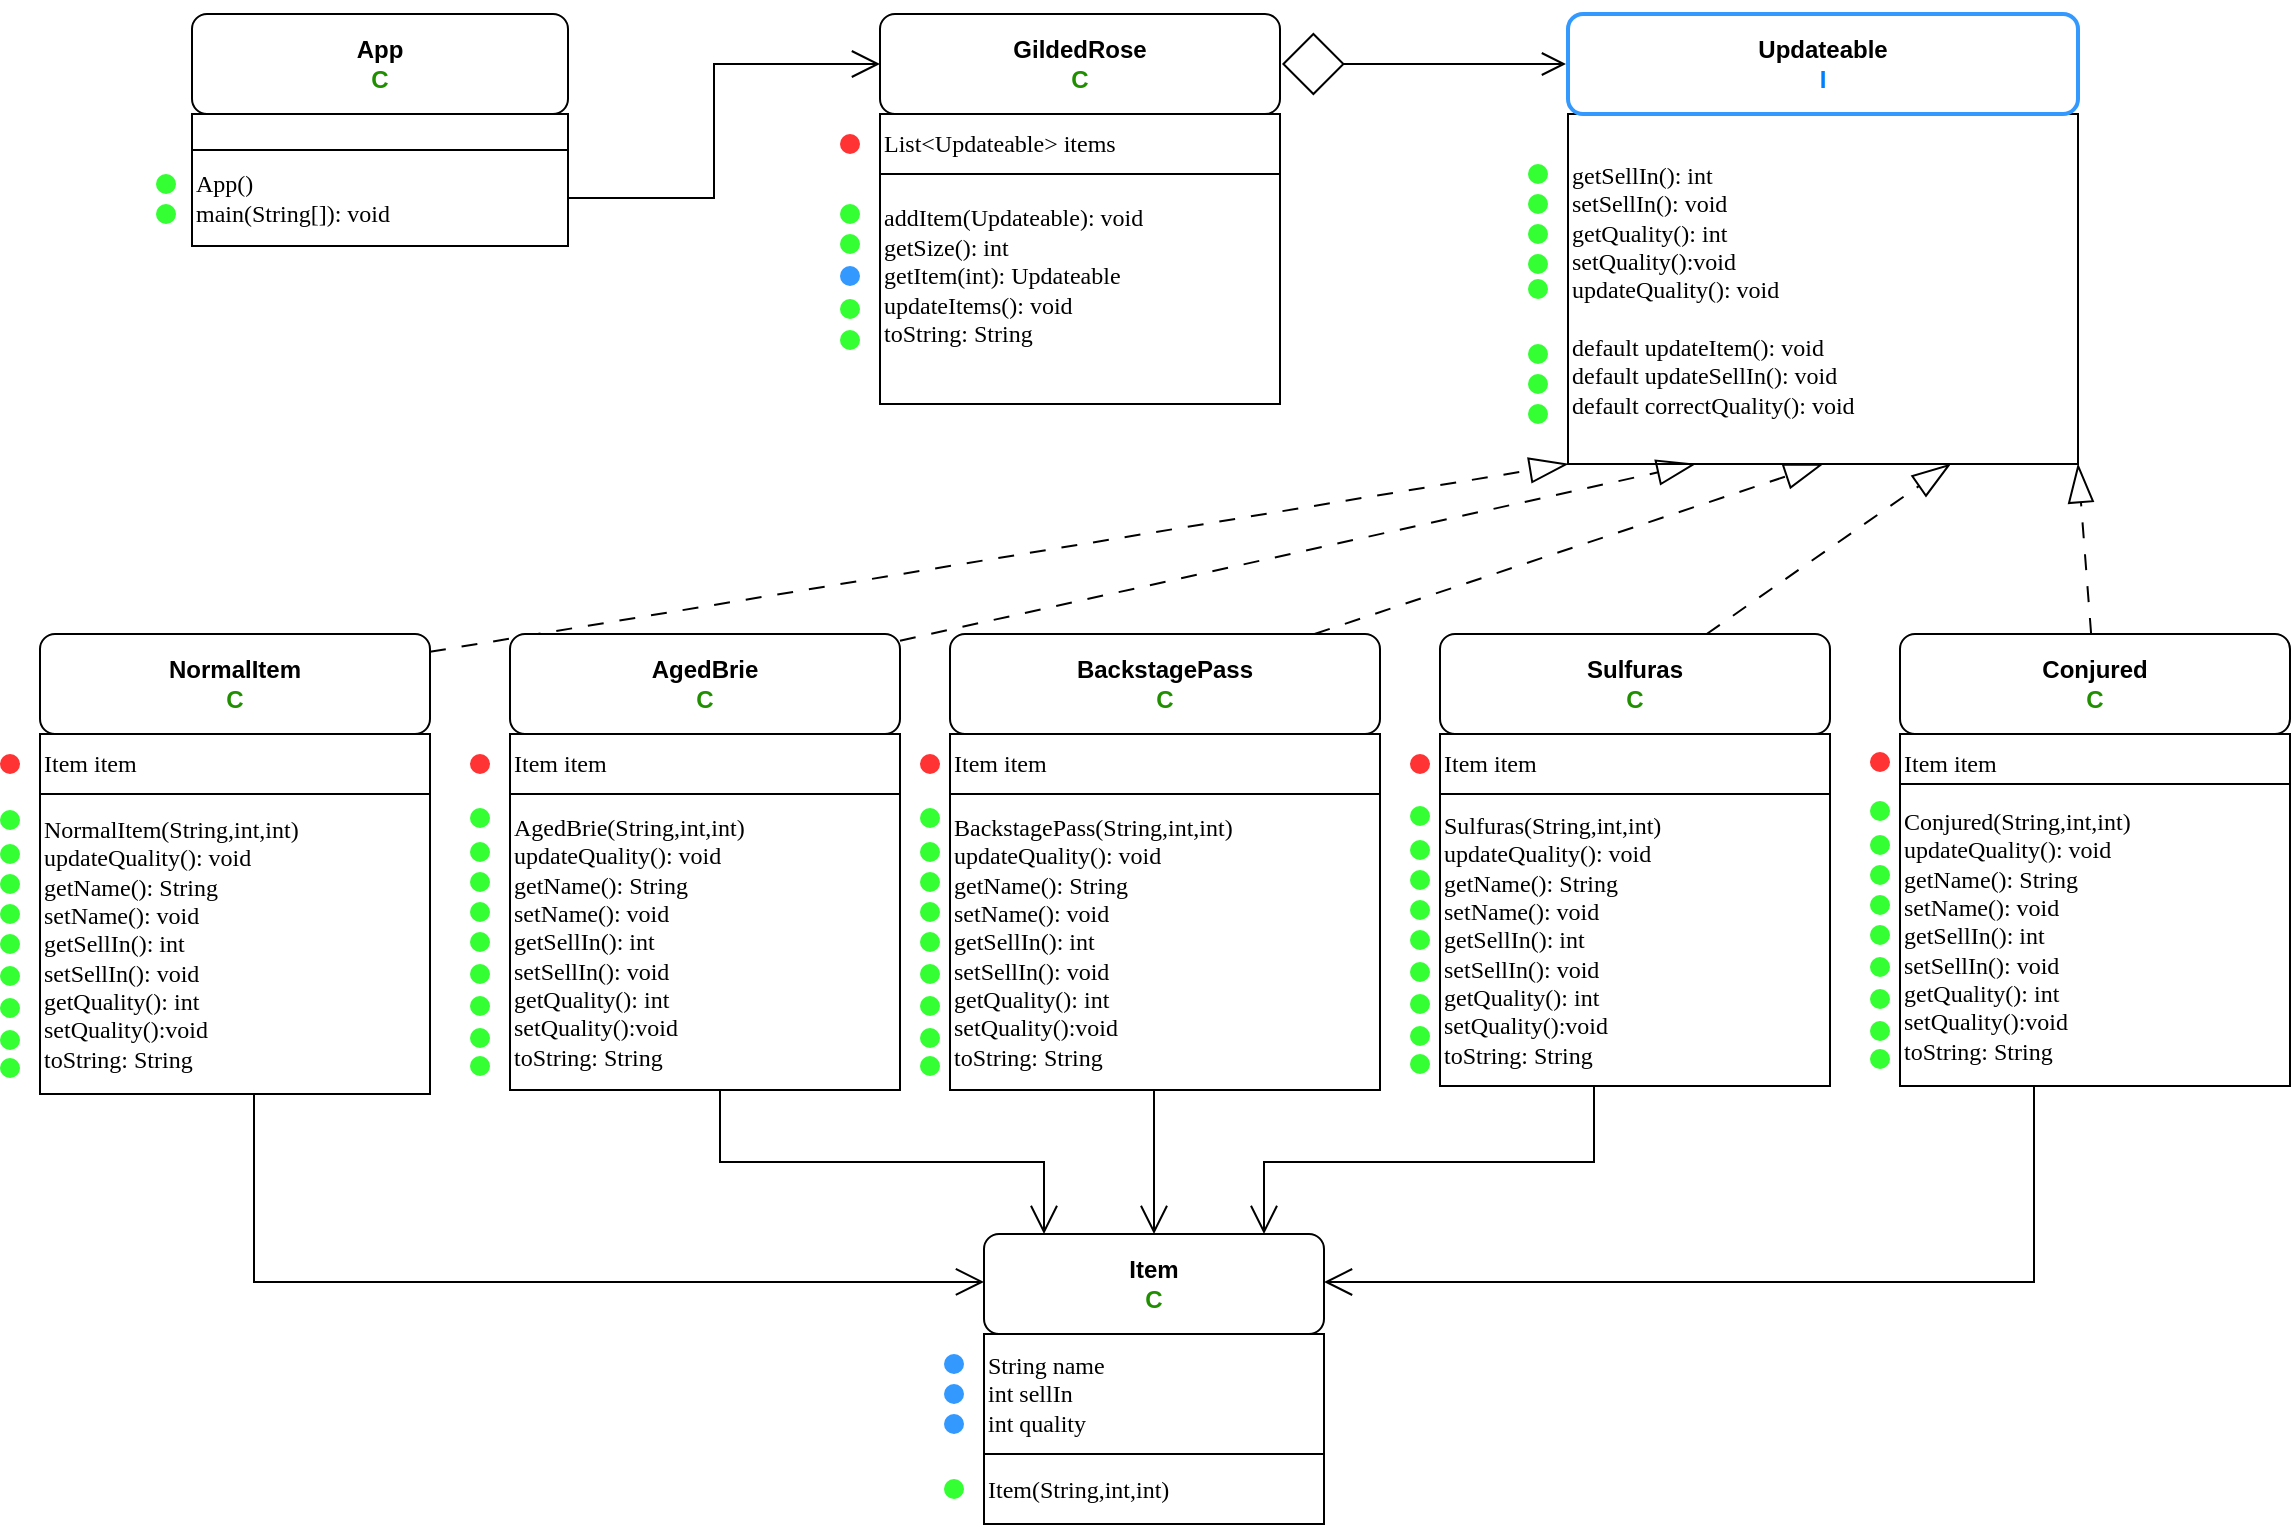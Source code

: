 <mxfile version="24.2.5" type="device">
  <diagram name="Página-1" id="4K2-rd4k7Rr1VKm1dHbr">
    <mxGraphModel dx="1591" dy="949" grid="1" gridSize="2" guides="1" tooltips="1" connect="1" arrows="1" fold="1" page="1" pageScale="1" pageWidth="1169" pageHeight="827" math="0" shadow="0">
      <root>
        <mxCell id="0" />
        <mxCell id="1" parent="0" />
        <mxCell id="3ZfSeAlEe4BIZ90gKN0m-14" style="edgeStyle=orthogonalEdgeStyle;rounded=0;orthogonalLoop=1;jettySize=auto;html=1;endArrow=open;endFill=0;startArrow=diamond;startFill=0;targetPerimeterSpacing=1;sourcePerimeterSpacing=1;startSize=29;endSize=10;strokeColor=#000000;strokeWidth=1;" parent="1" source="3ZfSeAlEe4BIZ90gKN0m-1" target="3ZfSeAlEe4BIZ90gKN0m-5" edge="1">
          <mxGeometry relative="1" as="geometry" />
        </mxCell>
        <mxCell id="3ZfSeAlEe4BIZ90gKN0m-1" value="&lt;b&gt;GildedRose&lt;br&gt;&lt;font color=&quot;#1f8f00&quot;&gt;C&lt;/font&gt;&lt;br&gt;&lt;/b&gt;" style="rounded=1;whiteSpace=wrap;html=1;" parent="1" vertex="1">
          <mxGeometry x="448" y="40" width="200" height="50" as="geometry" />
        </mxCell>
        <mxCell id="3ZfSeAlEe4BIZ90gKN0m-57" style="rounded=0;orthogonalLoop=1;jettySize=auto;html=1;dashed=1;endArrow=blockThin;endFill=0;strokeWidth=1;dashPattern=8 8;endSize=17;entryX=0;entryY=1;entryDx=0;entryDy=0;" parent="1" source="3ZfSeAlEe4BIZ90gKN0m-6" target="3ZfSeAlEe4BIZ90gKN0m-13" edge="1">
          <mxGeometry relative="1" as="geometry" />
        </mxCell>
        <mxCell id="3ZfSeAlEe4BIZ90gKN0m-6" value="&lt;b&gt;NormalItem&lt;br&gt;&lt;font color=&quot;#1f8f00&quot;&gt;C&lt;/font&gt;&lt;br&gt;&lt;/b&gt;" style="rounded=1;whiteSpace=wrap;html=1;" parent="1" vertex="1">
          <mxGeometry x="28" y="350" width="195" height="50" as="geometry" />
        </mxCell>
        <mxCell id="3ZfSeAlEe4BIZ90gKN0m-7" value="&lt;b&gt;AgedBrie&lt;br&gt;&lt;font color=&quot;#1f8f00&quot;&gt;C&lt;/font&gt;&lt;br&gt;&lt;/b&gt;" style="rounded=1;whiteSpace=wrap;html=1;" parent="1" vertex="1">
          <mxGeometry x="263" y="350" width="195" height="50" as="geometry" />
        </mxCell>
        <mxCell id="3ZfSeAlEe4BIZ90gKN0m-8" value="&lt;b&gt;BackstagePass&lt;br&gt;&lt;font color=&quot;#1f8f00&quot;&gt;C&lt;/font&gt;&lt;br&gt;&lt;/b&gt;" style="rounded=1;whiteSpace=wrap;html=1;" parent="1" vertex="1">
          <mxGeometry x="483" y="350" width="215" height="50" as="geometry" />
        </mxCell>
        <mxCell id="3ZfSeAlEe4BIZ90gKN0m-9" value="&lt;b&gt;Sulfuras&lt;br&gt;&lt;font color=&quot;#1f8f00&quot;&gt;C&lt;/font&gt;&lt;br&gt;&lt;/b&gt;" style="rounded=1;whiteSpace=wrap;html=1;" parent="1" vertex="1">
          <mxGeometry x="728" y="350" width="195" height="50" as="geometry" />
        </mxCell>
        <mxCell id="3ZfSeAlEe4BIZ90gKN0m-10" value="&lt;b&gt;Conjured&lt;br&gt;&lt;font color=&quot;#1f8f00&quot;&gt;C&lt;/font&gt;&lt;br&gt;&lt;/b&gt;" style="rounded=1;whiteSpace=wrap;html=1;" parent="1" vertex="1">
          <mxGeometry x="958" y="350" width="195" height="50" as="geometry" />
        </mxCell>
        <mxCell id="3ZfSeAlEe4BIZ90gKN0m-13" value="&lt;div&gt;&lt;font face=&quot;Lucida Console&quot;&gt;getSellIn(): int&lt;/font&gt;&lt;/div&gt;&lt;div&gt;&lt;font face=&quot;Lucida Console&quot;&gt;setSellIn(): void&lt;/font&gt;&lt;/div&gt;&lt;div&gt;&lt;font face=&quot;Lucida Console&quot;&gt;getQuality(): int&lt;/font&gt;&lt;/div&gt;&lt;div&gt;&lt;font face=&quot;Lucida Console&quot;&gt;setQuality():void&lt;/font&gt;&lt;/div&gt;&lt;div&gt;&lt;span style=&quot;font-family: &amp;quot;Lucida Console&amp;quot;;&quot;&gt;updateQuality(): void&lt;/span&gt;&lt;font face=&quot;Lucida Console&quot;&gt;&lt;br&gt;&lt;/font&gt;&lt;/div&gt;&lt;font face=&quot;Lucida Console&quot;&gt;&lt;div&gt;&lt;font face=&quot;Lucida Console&quot;&gt;&lt;br&gt;&lt;/font&gt;&lt;/div&gt;default updateItem(): void&lt;br&gt;default updateSellIn(): void&lt;br&gt;default correctQuality(): void&lt;/font&gt;" style="rounded=0;whiteSpace=wrap;html=1;align=left;" parent="1" vertex="1">
          <mxGeometry x="792" y="90" width="255" height="175" as="geometry" />
        </mxCell>
        <mxCell id="3ZfSeAlEe4BIZ90gKN0m-16" value="" style="ellipse;whiteSpace=wrap;html=1;strokeColor=none;fillColor=#33FF33;" parent="1" vertex="1">
          <mxGeometry x="772" y="115" width="10" height="10" as="geometry" />
        </mxCell>
        <mxCell id="3ZfSeAlEe4BIZ90gKN0m-17" value="" style="ellipse;whiteSpace=wrap;html=1;strokeColor=none;fillColor=#33FF33;" parent="1" vertex="1">
          <mxGeometry x="772" y="130" width="10" height="10" as="geometry" />
        </mxCell>
        <mxCell id="3ZfSeAlEe4BIZ90gKN0m-18" value="" style="ellipse;whiteSpace=wrap;html=1;strokeColor=none;fillColor=#33FF33;" parent="1" vertex="1">
          <mxGeometry x="772" y="145" width="10" height="10" as="geometry" />
        </mxCell>
        <mxCell id="3ZfSeAlEe4BIZ90gKN0m-22" value="" style="ellipse;whiteSpace=wrap;html=1;strokeColor=none;fillColor=#33FF33;" parent="1" vertex="1">
          <mxGeometry x="8" y="438" width="10" height="10" as="geometry" />
        </mxCell>
        <mxCell id="3ZfSeAlEe4BIZ90gKN0m-68" style="edgeStyle=orthogonalEdgeStyle;rounded=0;orthogonalLoop=1;jettySize=auto;html=1;entryX=0;entryY=0.479;entryDx=0;entryDy=0;endArrow=open;endFill=0;strokeWidth=1;endSize=12;entryPerimeter=0;" parent="1" source="3ZfSeAlEe4BIZ90gKN0m-25" target="3ZfSeAlEe4BIZ90gKN0m-62" edge="1">
          <mxGeometry relative="1" as="geometry">
            <Array as="points">
              <mxPoint x="135" y="674" />
            </Array>
          </mxGeometry>
        </mxCell>
        <mxCell id="3ZfSeAlEe4BIZ90gKN0m-25" value="&lt;font face=&quot;Lucida Console&quot;&gt;NormalItem(String,int,int)&lt;br&gt;updateQuality(): void&lt;br&gt;&lt;/font&gt;&lt;div&gt;&lt;font face=&quot;Lucida Console&quot;&gt;getName(): String&lt;/font&gt;&lt;/div&gt;&lt;div&gt;&lt;font face=&quot;Lucida Console&quot;&gt;setName(): void&lt;/font&gt;&lt;/div&gt;&lt;div&gt;&lt;div&gt;&lt;font face=&quot;Lucida Console&quot;&gt;getSellIn(): int&lt;/font&gt;&lt;/div&gt;&lt;div&gt;&lt;font face=&quot;Lucida Console&quot;&gt;setSellIn(): void&lt;/font&gt;&lt;/div&gt;&lt;div&gt;&lt;font face=&quot;Lucida Console&quot;&gt;getQuality(): int&lt;/font&gt;&lt;/div&gt;&lt;div&gt;&lt;font face=&quot;Lucida Console&quot;&gt;setQuality():void&lt;/font&gt;&lt;/div&gt;&lt;/div&gt;&lt;div&gt;&lt;font face=&quot;Lucida Console&quot;&gt;toString: String&lt;/font&gt;&lt;/div&gt;" style="rounded=0;whiteSpace=wrap;html=1;align=left;" parent="1" vertex="1">
          <mxGeometry x="28" y="430" width="195" height="150" as="geometry" />
        </mxCell>
        <mxCell id="3ZfSeAlEe4BIZ90gKN0m-28" value="" style="ellipse;whiteSpace=wrap;html=1;strokeColor=none;fillColor=#FF3333;" parent="1" vertex="1">
          <mxGeometry x="8" y="410" width="10" height="10" as="geometry" />
        </mxCell>
        <mxCell id="3ZfSeAlEe4BIZ90gKN0m-31" value="&lt;font face=&quot;Lucida Console&quot;&gt;Item item&lt;br&gt;&lt;/font&gt;" style="rounded=0;whiteSpace=wrap;html=1;align=left;" parent="1" vertex="1">
          <mxGeometry x="28" y="400" width="195" height="30" as="geometry" />
        </mxCell>
        <mxCell id="3ZfSeAlEe4BIZ90gKN0m-69" style="edgeStyle=orthogonalEdgeStyle;rounded=0;orthogonalLoop=1;jettySize=auto;html=1;strokeColor=default;strokeWidth=1;align=center;verticalAlign=middle;fontFamily=Helvetica;fontSize=11;fontColor=default;labelBackgroundColor=default;endArrow=open;endFill=0;endSize=12;" parent="1" target="3ZfSeAlEe4BIZ90gKN0m-62" edge="1" source="pLIlAjg6kyFc6lK5xPrL-22">
          <mxGeometry relative="1" as="geometry">
            <Array as="points">
              <mxPoint x="368" y="614" />
              <mxPoint x="530" y="614" />
            </Array>
            <mxPoint x="365" y="470" as="sourcePoint" />
          </mxGeometry>
        </mxCell>
        <mxCell id="3ZfSeAlEe4BIZ90gKN0m-37" value="" style="ellipse;whiteSpace=wrap;html=1;strokeColor=none;fillColor=#FF3333;" parent="1" vertex="1">
          <mxGeometry x="243" y="410" width="10" height="10" as="geometry" />
        </mxCell>
        <mxCell id="3ZfSeAlEe4BIZ90gKN0m-38" value="&lt;font face=&quot;Lucida Console&quot;&gt;Item item&lt;br&gt;&lt;/font&gt;" style="rounded=0;whiteSpace=wrap;html=1;align=left;" parent="1" vertex="1">
          <mxGeometry x="263" y="400" width="195" height="30" as="geometry" />
        </mxCell>
        <mxCell id="3ZfSeAlEe4BIZ90gKN0m-70" style="edgeStyle=orthogonalEdgeStyle;rounded=0;orthogonalLoop=1;jettySize=auto;html=1;strokeColor=default;strokeWidth=1;align=center;verticalAlign=middle;fontFamily=Helvetica;fontSize=11;fontColor=default;labelBackgroundColor=default;endArrow=open;endFill=0;endSize=12;" parent="1" target="3ZfSeAlEe4BIZ90gKN0m-62" edge="1" source="pLIlAjg6kyFc6lK5xPrL-23">
          <mxGeometry relative="1" as="geometry">
            <mxPoint x="585" y="470" as="sourcePoint" />
            <Array as="points">
              <mxPoint x="585" y="594" />
              <mxPoint x="585" y="594" />
            </Array>
          </mxGeometry>
        </mxCell>
        <mxCell id="3ZfSeAlEe4BIZ90gKN0m-43" value="" style="ellipse;whiteSpace=wrap;html=1;strokeColor=none;fillColor=#FF3333;" parent="1" vertex="1">
          <mxGeometry x="468" y="410" width="10" height="10" as="geometry" />
        </mxCell>
        <mxCell id="3ZfSeAlEe4BIZ90gKN0m-44" value="&lt;font face=&quot;Lucida Console&quot;&gt;Item item&lt;br&gt;&lt;/font&gt;" style="rounded=0;whiteSpace=wrap;html=1;align=left;" parent="1" vertex="1">
          <mxGeometry x="483" y="400" width="215" height="30" as="geometry" />
        </mxCell>
        <mxCell id="3ZfSeAlEe4BIZ90gKN0m-71" style="edgeStyle=orthogonalEdgeStyle;rounded=0;orthogonalLoop=1;jettySize=auto;html=1;strokeColor=default;strokeWidth=1;align=center;verticalAlign=middle;fontFamily=Helvetica;fontSize=11;fontColor=default;labelBackgroundColor=default;endArrow=open;endFill=0;endSize=12;" parent="1" target="3ZfSeAlEe4BIZ90gKN0m-62" edge="1" source="pLIlAjg6kyFc6lK5xPrL-25">
          <mxGeometry relative="1" as="geometry">
            <Array as="points">
              <mxPoint x="805" y="614" />
              <mxPoint x="640" y="614" />
            </Array>
            <mxPoint x="805" y="470" as="sourcePoint" />
          </mxGeometry>
        </mxCell>
        <mxCell id="3ZfSeAlEe4BIZ90gKN0m-49" value="" style="ellipse;whiteSpace=wrap;html=1;strokeColor=none;fillColor=#FF3333;" parent="1" vertex="1">
          <mxGeometry x="713" y="410" width="10" height="10" as="geometry" />
        </mxCell>
        <mxCell id="3ZfSeAlEe4BIZ90gKN0m-50" value="&lt;font face=&quot;Lucida Console&quot;&gt;Item item&lt;br&gt;&lt;/font&gt;" style="rounded=0;whiteSpace=wrap;html=1;align=left;" parent="1" vertex="1">
          <mxGeometry x="728" y="400" width="195" height="30" as="geometry" />
        </mxCell>
        <mxCell id="3ZfSeAlEe4BIZ90gKN0m-72" style="edgeStyle=orthogonalEdgeStyle;rounded=0;orthogonalLoop=1;jettySize=auto;html=1;strokeColor=default;strokeWidth=1;align=center;verticalAlign=middle;fontFamily=Helvetica;fontSize=11;fontColor=default;labelBackgroundColor=default;endArrow=open;endFill=0;endSize=12;" parent="1" target="3ZfSeAlEe4BIZ90gKN0m-62" edge="1" source="pLIlAjg6kyFc6lK5xPrL-26">
          <mxGeometry relative="1" as="geometry">
            <Array as="points">
              <mxPoint x="1025" y="674" />
            </Array>
            <mxPoint x="1025" y="470" as="sourcePoint" />
          </mxGeometry>
        </mxCell>
        <mxCell id="3ZfSeAlEe4BIZ90gKN0m-55" value="" style="ellipse;whiteSpace=wrap;html=1;strokeColor=none;fillColor=#FF3333;" parent="1" vertex="1">
          <mxGeometry x="943" y="409" width="10" height="10" as="geometry" />
        </mxCell>
        <mxCell id="3ZfSeAlEe4BIZ90gKN0m-56" value="&lt;font face=&quot;Lucida Console&quot;&gt;Item item&lt;br&gt;&lt;/font&gt;" style="rounded=0;whiteSpace=wrap;html=1;align=left;" parent="1" vertex="1">
          <mxGeometry x="958" y="400" width="195" height="30" as="geometry" />
        </mxCell>
        <mxCell id="3ZfSeAlEe4BIZ90gKN0m-58" style="rounded=0;orthogonalLoop=1;jettySize=auto;html=1;dashed=1;endArrow=blockThin;endFill=0;strokeWidth=1;dashPattern=8 8;endSize=17;entryX=0.25;entryY=1;entryDx=0;entryDy=0;" parent="1" source="3ZfSeAlEe4BIZ90gKN0m-7" target="3ZfSeAlEe4BIZ90gKN0m-13" edge="1">
          <mxGeometry relative="1" as="geometry">
            <mxPoint x="360" y="350" as="sourcePoint" />
            <mxPoint x="670" y="210" as="targetPoint" />
          </mxGeometry>
        </mxCell>
        <mxCell id="3ZfSeAlEe4BIZ90gKN0m-59" style="rounded=0;orthogonalLoop=1;jettySize=auto;html=1;dashed=1;endArrow=blockThin;endFill=0;strokeWidth=1;dashPattern=8 8;endSize=17;entryX=0.5;entryY=1;entryDx=0;entryDy=0;" parent="1" source="3ZfSeAlEe4BIZ90gKN0m-8" target="3ZfSeAlEe4BIZ90gKN0m-13" edge="1">
          <mxGeometry relative="1" as="geometry">
            <mxPoint x="690" y="300" as="sourcePoint" />
            <mxPoint x="1000" y="160" as="targetPoint" />
          </mxGeometry>
        </mxCell>
        <mxCell id="3ZfSeAlEe4BIZ90gKN0m-60" style="rounded=0;orthogonalLoop=1;jettySize=auto;html=1;dashed=1;endArrow=blockThin;endFill=0;strokeWidth=1;dashPattern=8 8;endSize=17;entryX=0.75;entryY=1;entryDx=0;entryDy=0;" parent="1" source="3ZfSeAlEe4BIZ90gKN0m-9" target="3ZfSeAlEe4BIZ90gKN0m-13" edge="1">
          <mxGeometry relative="1" as="geometry">
            <mxPoint x="800" y="310" as="sourcePoint" />
            <mxPoint x="1110" y="170" as="targetPoint" />
          </mxGeometry>
        </mxCell>
        <mxCell id="3ZfSeAlEe4BIZ90gKN0m-61" style="rounded=0;orthogonalLoop=1;jettySize=auto;html=1;dashed=1;endArrow=blockThin;endFill=0;strokeWidth=1;dashPattern=8 8;endSize=17;entryX=1;entryY=1;entryDx=0;entryDy=0;" parent="1" source="3ZfSeAlEe4BIZ90gKN0m-10" target="3ZfSeAlEe4BIZ90gKN0m-13" edge="1">
          <mxGeometry relative="1" as="geometry">
            <mxPoint x="790" y="260" as="sourcePoint" />
            <mxPoint x="1100" y="120" as="targetPoint" />
          </mxGeometry>
        </mxCell>
        <mxCell id="3ZfSeAlEe4BIZ90gKN0m-62" value="&lt;b&gt;Item&lt;br&gt;&lt;font color=&quot;#1f8f00&quot;&gt;C&lt;/font&gt;&lt;br&gt;&lt;/b&gt;" style="rounded=1;whiteSpace=wrap;html=1;" parent="1" vertex="1">
          <mxGeometry x="500" y="650" width="170" height="50" as="geometry" />
        </mxCell>
        <mxCell id="3ZfSeAlEe4BIZ90gKN0m-63" value="&lt;font face=&quot;Lucida Console&quot;&gt;String name&lt;br&gt;int sellIn&lt;br&gt;int quality&lt;br&gt;&lt;/font&gt;" style="rounded=0;whiteSpace=wrap;html=1;align=left;" parent="1" vertex="1">
          <mxGeometry x="500" y="700" width="170" height="60" as="geometry" />
        </mxCell>
        <mxCell id="3ZfSeAlEe4BIZ90gKN0m-65" value="" style="ellipse;whiteSpace=wrap;html=1;strokeColor=none;fillColor=#3399FF;" parent="1" vertex="1">
          <mxGeometry x="480" y="710" width="10" height="10" as="geometry" />
        </mxCell>
        <mxCell id="3ZfSeAlEe4BIZ90gKN0m-66" value="" style="ellipse;whiteSpace=wrap;html=1;strokeColor=none;fillColor=#3399FF;" parent="1" vertex="1">
          <mxGeometry x="480" y="725" width="10" height="10" as="geometry" />
        </mxCell>
        <mxCell id="3ZfSeAlEe4BIZ90gKN0m-67" value="" style="ellipse;whiteSpace=wrap;html=1;strokeColor=none;fillColor=#3399FF;" parent="1" vertex="1">
          <mxGeometry x="480" y="740" width="10" height="10" as="geometry" />
        </mxCell>
        <mxCell id="3ZfSeAlEe4BIZ90gKN0m-73" value="&lt;font face=&quot;Lucida Console&quot;&gt;List&amp;lt;Updateable&amp;gt; items&amp;nbsp;&lt;br&gt;&lt;/font&gt;" style="rounded=0;whiteSpace=wrap;html=1;align=left;" parent="1" vertex="1">
          <mxGeometry x="448" y="90" width="200" height="30" as="geometry" />
        </mxCell>
        <mxCell id="3ZfSeAlEe4BIZ90gKN0m-74" value="&lt;div&gt;&lt;span style=&quot;font-family: &amp;quot;Lucida Console&amp;quot;; background-color: initial;&quot;&gt;addItem(Updateable): void&lt;/span&gt;&lt;/div&gt;&lt;div&gt;&lt;span style=&quot;font-family: &amp;quot;Lucida Console&amp;quot;; background-color: initial;&quot;&gt;getSize(): int&lt;/span&gt;&lt;/div&gt;&lt;div&gt;&lt;span style=&quot;font-family: &amp;quot;Lucida Console&amp;quot;; background-color: initial;&quot;&gt;getItem(int): Updateable&lt;/span&gt;&lt;/div&gt;&lt;div&gt;&lt;span style=&quot;font-family: &amp;quot;Lucida Console&amp;quot;; background-color: initial;&quot;&gt;updateItems(): void&lt;/span&gt;&lt;br&gt;&lt;/div&gt;&lt;div&gt;&lt;span style=&quot;font-family: &amp;quot;Lucida Console&amp;quot;; background-color: initial;&quot;&gt;toString: String&lt;/span&gt;&lt;/div&gt;&lt;div&gt;&lt;font face=&quot;Lucida Console&quot;&gt;&lt;br&gt;&lt;/font&gt;&lt;/div&gt;" style="rounded=0;whiteSpace=wrap;html=1;align=left;" parent="1" vertex="1">
          <mxGeometry x="448" y="120" width="200" height="115" as="geometry" />
        </mxCell>
        <mxCell id="3ZfSeAlEe4BIZ90gKN0m-75" value="" style="ellipse;whiteSpace=wrap;html=1;strokeColor=none;fillColor=#FF3333;" parent="1" vertex="1">
          <mxGeometry x="428" y="100" width="10" height="10" as="geometry" />
        </mxCell>
        <mxCell id="3ZfSeAlEe4BIZ90gKN0m-5" value="&lt;b&gt;Updateable&lt;br&gt;&lt;font color=&quot;#007fff&quot;&gt;I&lt;/font&gt;&lt;br&gt;&lt;/b&gt;" style="rounded=1;whiteSpace=wrap;html=1;strokeColor=#3399FF;strokeWidth=2;" parent="1" vertex="1">
          <mxGeometry x="792" y="40" width="255" height="50" as="geometry" />
        </mxCell>
        <mxCell id="3ZfSeAlEe4BIZ90gKN0m-76" value="" style="ellipse;whiteSpace=wrap;html=1;strokeColor=none;fillColor=#33FF33;" parent="1" vertex="1">
          <mxGeometry x="428" y="135" width="10" height="10" as="geometry" />
        </mxCell>
        <mxCell id="pLIlAjg6kyFc6lK5xPrL-21" value="" style="ellipse;whiteSpace=wrap;html=1;strokeColor=none;fillColor=#33FF33;" parent="1" vertex="1">
          <mxGeometry x="8" y="455" width="10" height="10" as="geometry" />
        </mxCell>
        <mxCell id="pLIlAjg6kyFc6lK5xPrL-22" value="&lt;font face=&quot;Lucida Console&quot;&gt;AgedBrie(String,int,int)&lt;br&gt;updateQuality(): void&lt;br&gt;&lt;/font&gt;&lt;div&gt;&lt;font face=&quot;Lucida Console&quot;&gt;getName(): String&lt;/font&gt;&lt;/div&gt;&lt;div&gt;&lt;font face=&quot;Lucida Console&quot;&gt;setName(): void&lt;/font&gt;&lt;/div&gt;&lt;div&gt;&lt;div&gt;&lt;font face=&quot;Lucida Console&quot;&gt;getSellIn(): int&lt;/font&gt;&lt;/div&gt;&lt;div&gt;&lt;font face=&quot;Lucida Console&quot;&gt;setSellIn(): void&lt;/font&gt;&lt;/div&gt;&lt;div&gt;&lt;font face=&quot;Lucida Console&quot;&gt;getQuality(): int&lt;/font&gt;&lt;/div&gt;&lt;div&gt;&lt;font face=&quot;Lucida Console&quot;&gt;setQuality():void&lt;/font&gt;&lt;/div&gt;&lt;/div&gt;&lt;div&gt;&lt;font face=&quot;Lucida Console&quot;&gt;toString: String&lt;/font&gt;&lt;/div&gt;" style="rounded=0;whiteSpace=wrap;html=1;align=left;" parent="1" vertex="1">
          <mxGeometry x="263" y="430" width="195" height="148" as="geometry" />
        </mxCell>
        <mxCell id="pLIlAjg6kyFc6lK5xPrL-23" value="&lt;font face=&quot;Lucida Console&quot;&gt;BackstagePass(String,int,int)&lt;/font&gt;&lt;font face=&quot;Lucida Console&quot;&gt;&lt;br&gt;updateQuality(): void&lt;br&gt;&lt;/font&gt;&lt;div&gt;&lt;font face=&quot;Lucida Console&quot;&gt;getName(): String&lt;/font&gt;&lt;/div&gt;&lt;div&gt;&lt;font face=&quot;Lucida Console&quot;&gt;setName(): void&lt;/font&gt;&lt;/div&gt;&lt;div&gt;&lt;div&gt;&lt;font face=&quot;Lucida Console&quot;&gt;getSellIn(): int&lt;/font&gt;&lt;/div&gt;&lt;div&gt;&lt;font face=&quot;Lucida Console&quot;&gt;setSellIn(): void&lt;/font&gt;&lt;/div&gt;&lt;div&gt;&lt;font face=&quot;Lucida Console&quot;&gt;getQuality(): int&lt;/font&gt;&lt;/div&gt;&lt;div&gt;&lt;font face=&quot;Lucida Console&quot;&gt;setQuality():void&lt;/font&gt;&lt;/div&gt;&lt;/div&gt;&lt;div&gt;&lt;font face=&quot;Lucida Console&quot;&gt;toString: String&lt;/font&gt;&lt;/div&gt;" style="rounded=0;whiteSpace=wrap;html=1;align=left;" parent="1" vertex="1">
          <mxGeometry x="483" y="430" width="215" height="148" as="geometry" />
        </mxCell>
        <mxCell id="pLIlAjg6kyFc6lK5xPrL-25" value="&lt;font face=&quot;Lucida Console&quot;&gt;Sulfuras(String,int,int)&lt;/font&gt;&lt;font face=&quot;Lucida Console&quot;&gt;&lt;br&gt;updateQuality(): void&lt;br&gt;&lt;/font&gt;&lt;div&gt;&lt;font face=&quot;Lucida Console&quot;&gt;getName(): String&lt;/font&gt;&lt;/div&gt;&lt;div&gt;&lt;font face=&quot;Lucida Console&quot;&gt;setName(): void&lt;/font&gt;&lt;/div&gt;&lt;div&gt;&lt;div&gt;&lt;font face=&quot;Lucida Console&quot;&gt;getSellIn(): int&lt;/font&gt;&lt;/div&gt;&lt;div&gt;&lt;font face=&quot;Lucida Console&quot;&gt;setSellIn(): void&lt;/font&gt;&lt;/div&gt;&lt;div&gt;&lt;font face=&quot;Lucida Console&quot;&gt;getQuality(): int&lt;/font&gt;&lt;/div&gt;&lt;div&gt;&lt;font face=&quot;Lucida Console&quot;&gt;setQuality():void&lt;/font&gt;&lt;/div&gt;&lt;/div&gt;&lt;div&gt;&lt;font face=&quot;Lucida Console&quot;&gt;toString: String&lt;/font&gt;&lt;/div&gt;" style="rounded=0;whiteSpace=wrap;html=1;align=left;" parent="1" vertex="1">
          <mxGeometry x="728" y="430" width="195" height="146" as="geometry" />
        </mxCell>
        <mxCell id="pLIlAjg6kyFc6lK5xPrL-26" value="&lt;font face=&quot;Lucida Console&quot;&gt;Conjured(String,int,int)&lt;/font&gt;&lt;font face=&quot;Lucida Console&quot;&gt;&lt;br&gt;updateQuality(): void&lt;br&gt;&lt;/font&gt;&lt;div&gt;&lt;font face=&quot;Lucida Console&quot;&gt;getName(): String&lt;/font&gt;&lt;/div&gt;&lt;div&gt;&lt;font face=&quot;Lucida Console&quot;&gt;setName(): void&lt;/font&gt;&lt;/div&gt;&lt;div&gt;&lt;div&gt;&lt;font face=&quot;Lucida Console&quot;&gt;getSellIn(): int&lt;/font&gt;&lt;/div&gt;&lt;div&gt;&lt;font face=&quot;Lucida Console&quot;&gt;setSellIn(): void&lt;/font&gt;&lt;/div&gt;&lt;div&gt;&lt;font face=&quot;Lucida Console&quot;&gt;getQuality(): int&lt;/font&gt;&lt;/div&gt;&lt;div&gt;&lt;font face=&quot;Lucida Console&quot;&gt;setQuality():void&lt;/font&gt;&lt;/div&gt;&lt;/div&gt;&lt;div&gt;&lt;font face=&quot;Lucida Console&quot;&gt;toString: String&lt;/font&gt;&lt;/div&gt;" style="rounded=0;whiteSpace=wrap;html=1;align=left;" parent="1" vertex="1">
          <mxGeometry x="958" y="425" width="195" height="151" as="geometry" />
        </mxCell>
        <mxCell id="pLIlAjg6kyFc6lK5xPrL-37" value="&lt;font face=&quot;Lucida Console&quot;&gt;Item(String,int,int)&lt;br&gt;&lt;/font&gt;" style="rounded=0;whiteSpace=wrap;html=1;align=left;" parent="1" vertex="1">
          <mxGeometry x="500" y="760" width="170" height="35" as="geometry" />
        </mxCell>
        <mxCell id="pLIlAjg6kyFc6lK5xPrL-38" value="" style="ellipse;whiteSpace=wrap;html=1;strokeColor=none;fillColor=#33FF33;" parent="1" vertex="1">
          <mxGeometry x="480" y="772.5" width="10" height="10" as="geometry" />
        </mxCell>
        <mxCell id="Me0IpnnX630auwv4CNTX-2" value="" style="ellipse;whiteSpace=wrap;html=1;strokeColor=none;fillColor=#33FF33;" vertex="1" parent="1">
          <mxGeometry x="772" y="160" width="10" height="10" as="geometry" />
        </mxCell>
        <mxCell id="Me0IpnnX630auwv4CNTX-3" value="" style="ellipse;whiteSpace=wrap;html=1;strokeColor=none;fillColor=#33FF33;" vertex="1" parent="1">
          <mxGeometry x="772" y="172.5" width="10" height="10" as="geometry" />
        </mxCell>
        <mxCell id="Me0IpnnX630auwv4CNTX-4" value="" style="ellipse;whiteSpace=wrap;html=1;strokeColor=none;fillColor=#33FF33;" vertex="1" parent="1">
          <mxGeometry x="772" y="205" width="10" height="10" as="geometry" />
        </mxCell>
        <mxCell id="Me0IpnnX630auwv4CNTX-5" value="" style="ellipse;whiteSpace=wrap;html=1;strokeColor=none;fillColor=#33FF33;" vertex="1" parent="1">
          <mxGeometry x="772" y="220" width="10" height="10" as="geometry" />
        </mxCell>
        <mxCell id="Me0IpnnX630auwv4CNTX-6" value="" style="ellipse;whiteSpace=wrap;html=1;strokeColor=none;fillColor=#33FF33;" vertex="1" parent="1">
          <mxGeometry x="772" y="235" width="10" height="10" as="geometry" />
        </mxCell>
        <mxCell id="Me0IpnnX630auwv4CNTX-7" value="" style="ellipse;whiteSpace=wrap;html=1;strokeColor=none;fillColor=#33FF33;" vertex="1" parent="1">
          <mxGeometry x="428" y="150" width="10" height="10" as="geometry" />
        </mxCell>
        <mxCell id="Me0IpnnX630auwv4CNTX-9" value="" style="ellipse;whiteSpace=wrap;html=1;strokeColor=none;fillColor=#33FF33;" vertex="1" parent="1">
          <mxGeometry x="428" y="182.5" width="10" height="10" as="geometry" />
        </mxCell>
        <mxCell id="Me0IpnnX630auwv4CNTX-10" value="" style="ellipse;whiteSpace=wrap;html=1;strokeColor=none;fillColor=#33FF33;" vertex="1" parent="1">
          <mxGeometry x="428" y="198" width="10" height="10" as="geometry" />
        </mxCell>
        <mxCell id="Me0IpnnX630auwv4CNTX-11" value="" style="ellipse;whiteSpace=wrap;html=1;strokeColor=none;fillColor=#3399FF;" vertex="1" parent="1">
          <mxGeometry x="428" y="166" width="10" height="10" as="geometry" />
        </mxCell>
        <mxCell id="Me0IpnnX630auwv4CNTX-12" value="" style="ellipse;whiteSpace=wrap;html=1;strokeColor=none;fillColor=#33FF33;" vertex="1" parent="1">
          <mxGeometry x="8" y="470" width="10" height="10" as="geometry" />
        </mxCell>
        <mxCell id="Me0IpnnX630auwv4CNTX-13" value="" style="ellipse;whiteSpace=wrap;html=1;strokeColor=none;fillColor=#33FF33;" vertex="1" parent="1">
          <mxGeometry x="8" y="485" width="10" height="10" as="geometry" />
        </mxCell>
        <mxCell id="Me0IpnnX630auwv4CNTX-14" value="" style="ellipse;whiteSpace=wrap;html=1;strokeColor=none;fillColor=#33FF33;" vertex="1" parent="1">
          <mxGeometry x="8" y="500" width="10" height="10" as="geometry" />
        </mxCell>
        <mxCell id="Me0IpnnX630auwv4CNTX-15" value="" style="ellipse;whiteSpace=wrap;html=1;strokeColor=none;fillColor=#33FF33;" vertex="1" parent="1">
          <mxGeometry x="8" y="516" width="10" height="10" as="geometry" />
        </mxCell>
        <mxCell id="Me0IpnnX630auwv4CNTX-16" value="" style="ellipse;whiteSpace=wrap;html=1;strokeColor=none;fillColor=#33FF33;" vertex="1" parent="1">
          <mxGeometry x="8" y="532" width="10" height="10" as="geometry" />
        </mxCell>
        <mxCell id="Me0IpnnX630auwv4CNTX-17" value="" style="ellipse;whiteSpace=wrap;html=1;strokeColor=none;fillColor=#33FF33;" vertex="1" parent="1">
          <mxGeometry x="8" y="548" width="10" height="10" as="geometry" />
        </mxCell>
        <mxCell id="Me0IpnnX630auwv4CNTX-18" value="" style="ellipse;whiteSpace=wrap;html=1;strokeColor=none;fillColor=#33FF33;" vertex="1" parent="1">
          <mxGeometry x="8" y="562" width="10" height="10" as="geometry" />
        </mxCell>
        <mxCell id="Me0IpnnX630auwv4CNTX-19" value="" style="ellipse;whiteSpace=wrap;html=1;strokeColor=none;fillColor=#33FF33;" vertex="1" parent="1">
          <mxGeometry x="243" y="437" width="10" height="10" as="geometry" />
        </mxCell>
        <mxCell id="Me0IpnnX630auwv4CNTX-20" value="" style="ellipse;whiteSpace=wrap;html=1;strokeColor=none;fillColor=#33FF33;" vertex="1" parent="1">
          <mxGeometry x="243" y="454" width="10" height="10" as="geometry" />
        </mxCell>
        <mxCell id="Me0IpnnX630auwv4CNTX-21" value="" style="ellipse;whiteSpace=wrap;html=1;strokeColor=none;fillColor=#33FF33;" vertex="1" parent="1">
          <mxGeometry x="243" y="469" width="10" height="10" as="geometry" />
        </mxCell>
        <mxCell id="Me0IpnnX630auwv4CNTX-22" value="" style="ellipse;whiteSpace=wrap;html=1;strokeColor=none;fillColor=#33FF33;" vertex="1" parent="1">
          <mxGeometry x="243" y="484" width="10" height="10" as="geometry" />
        </mxCell>
        <mxCell id="Me0IpnnX630auwv4CNTX-23" value="" style="ellipse;whiteSpace=wrap;html=1;strokeColor=none;fillColor=#33FF33;" vertex="1" parent="1">
          <mxGeometry x="243" y="499" width="10" height="10" as="geometry" />
        </mxCell>
        <mxCell id="Me0IpnnX630auwv4CNTX-24" value="" style="ellipse;whiteSpace=wrap;html=1;strokeColor=none;fillColor=#33FF33;" vertex="1" parent="1">
          <mxGeometry x="243" y="515" width="10" height="10" as="geometry" />
        </mxCell>
        <mxCell id="Me0IpnnX630auwv4CNTX-25" value="" style="ellipse;whiteSpace=wrap;html=1;strokeColor=none;fillColor=#33FF33;" vertex="1" parent="1">
          <mxGeometry x="243" y="531" width="10" height="10" as="geometry" />
        </mxCell>
        <mxCell id="Me0IpnnX630auwv4CNTX-26" value="" style="ellipse;whiteSpace=wrap;html=1;strokeColor=none;fillColor=#33FF33;" vertex="1" parent="1">
          <mxGeometry x="243" y="547" width="10" height="10" as="geometry" />
        </mxCell>
        <mxCell id="Me0IpnnX630auwv4CNTX-27" value="" style="ellipse;whiteSpace=wrap;html=1;strokeColor=none;fillColor=#33FF33;" vertex="1" parent="1">
          <mxGeometry x="243" y="561" width="10" height="10" as="geometry" />
        </mxCell>
        <mxCell id="Me0IpnnX630auwv4CNTX-28" value="" style="ellipse;whiteSpace=wrap;html=1;strokeColor=none;fillColor=#33FF33;" vertex="1" parent="1">
          <mxGeometry x="468" y="437" width="10" height="10" as="geometry" />
        </mxCell>
        <mxCell id="Me0IpnnX630auwv4CNTX-29" value="" style="ellipse;whiteSpace=wrap;html=1;strokeColor=none;fillColor=#33FF33;" vertex="1" parent="1">
          <mxGeometry x="468" y="454" width="10" height="10" as="geometry" />
        </mxCell>
        <mxCell id="Me0IpnnX630auwv4CNTX-30" value="" style="ellipse;whiteSpace=wrap;html=1;strokeColor=none;fillColor=#33FF33;" vertex="1" parent="1">
          <mxGeometry x="468" y="469" width="10" height="10" as="geometry" />
        </mxCell>
        <mxCell id="Me0IpnnX630auwv4CNTX-31" value="" style="ellipse;whiteSpace=wrap;html=1;strokeColor=none;fillColor=#33FF33;" vertex="1" parent="1">
          <mxGeometry x="468" y="484" width="10" height="10" as="geometry" />
        </mxCell>
        <mxCell id="Me0IpnnX630auwv4CNTX-32" value="" style="ellipse;whiteSpace=wrap;html=1;strokeColor=none;fillColor=#33FF33;" vertex="1" parent="1">
          <mxGeometry x="468" y="499" width="10" height="10" as="geometry" />
        </mxCell>
        <mxCell id="Me0IpnnX630auwv4CNTX-33" value="" style="ellipse;whiteSpace=wrap;html=1;strokeColor=none;fillColor=#33FF33;" vertex="1" parent="1">
          <mxGeometry x="468" y="515" width="10" height="10" as="geometry" />
        </mxCell>
        <mxCell id="Me0IpnnX630auwv4CNTX-34" value="" style="ellipse;whiteSpace=wrap;html=1;strokeColor=none;fillColor=#33FF33;" vertex="1" parent="1">
          <mxGeometry x="468" y="531" width="10" height="10" as="geometry" />
        </mxCell>
        <mxCell id="Me0IpnnX630auwv4CNTX-35" value="" style="ellipse;whiteSpace=wrap;html=1;strokeColor=none;fillColor=#33FF33;" vertex="1" parent="1">
          <mxGeometry x="468" y="547" width="10" height="10" as="geometry" />
        </mxCell>
        <mxCell id="Me0IpnnX630auwv4CNTX-36" value="" style="ellipse;whiteSpace=wrap;html=1;strokeColor=none;fillColor=#33FF33;" vertex="1" parent="1">
          <mxGeometry x="468" y="561" width="10" height="10" as="geometry" />
        </mxCell>
        <mxCell id="Me0IpnnX630auwv4CNTX-37" value="" style="ellipse;whiteSpace=wrap;html=1;strokeColor=none;fillColor=#33FF33;" vertex="1" parent="1">
          <mxGeometry x="713" y="436" width="10" height="10" as="geometry" />
        </mxCell>
        <mxCell id="Me0IpnnX630auwv4CNTX-38" value="" style="ellipse;whiteSpace=wrap;html=1;strokeColor=none;fillColor=#33FF33;" vertex="1" parent="1">
          <mxGeometry x="713" y="453" width="10" height="10" as="geometry" />
        </mxCell>
        <mxCell id="Me0IpnnX630auwv4CNTX-39" value="" style="ellipse;whiteSpace=wrap;html=1;strokeColor=none;fillColor=#33FF33;" vertex="1" parent="1">
          <mxGeometry x="713" y="468" width="10" height="10" as="geometry" />
        </mxCell>
        <mxCell id="Me0IpnnX630auwv4CNTX-40" value="" style="ellipse;whiteSpace=wrap;html=1;strokeColor=none;fillColor=#33FF33;" vertex="1" parent="1">
          <mxGeometry x="713" y="483" width="10" height="10" as="geometry" />
        </mxCell>
        <mxCell id="Me0IpnnX630auwv4CNTX-41" value="" style="ellipse;whiteSpace=wrap;html=1;strokeColor=none;fillColor=#33FF33;" vertex="1" parent="1">
          <mxGeometry x="713" y="498" width="10" height="10" as="geometry" />
        </mxCell>
        <mxCell id="Me0IpnnX630auwv4CNTX-42" value="" style="ellipse;whiteSpace=wrap;html=1;strokeColor=none;fillColor=#33FF33;" vertex="1" parent="1">
          <mxGeometry x="713" y="514" width="10" height="10" as="geometry" />
        </mxCell>
        <mxCell id="Me0IpnnX630auwv4CNTX-43" value="" style="ellipse;whiteSpace=wrap;html=1;strokeColor=none;fillColor=#33FF33;" vertex="1" parent="1">
          <mxGeometry x="713" y="530" width="10" height="10" as="geometry" />
        </mxCell>
        <mxCell id="Me0IpnnX630auwv4CNTX-44" value="" style="ellipse;whiteSpace=wrap;html=1;strokeColor=none;fillColor=#33FF33;" vertex="1" parent="1">
          <mxGeometry x="713" y="546" width="10" height="10" as="geometry" />
        </mxCell>
        <mxCell id="Me0IpnnX630auwv4CNTX-45" value="" style="ellipse;whiteSpace=wrap;html=1;strokeColor=none;fillColor=#33FF33;" vertex="1" parent="1">
          <mxGeometry x="713" y="560" width="10" height="10" as="geometry" />
        </mxCell>
        <mxCell id="Me0IpnnX630auwv4CNTX-46" value="" style="ellipse;whiteSpace=wrap;html=1;strokeColor=none;fillColor=#33FF33;" vertex="1" parent="1">
          <mxGeometry x="943" y="433.5" width="10" height="10" as="geometry" />
        </mxCell>
        <mxCell id="Me0IpnnX630auwv4CNTX-47" value="" style="ellipse;whiteSpace=wrap;html=1;strokeColor=none;fillColor=#33FF33;" vertex="1" parent="1">
          <mxGeometry x="943" y="450.5" width="10" height="10" as="geometry" />
        </mxCell>
        <mxCell id="Me0IpnnX630auwv4CNTX-48" value="" style="ellipse;whiteSpace=wrap;html=1;strokeColor=none;fillColor=#33FF33;" vertex="1" parent="1">
          <mxGeometry x="943" y="465.5" width="10" height="10" as="geometry" />
        </mxCell>
        <mxCell id="Me0IpnnX630auwv4CNTX-49" value="" style="ellipse;whiteSpace=wrap;html=1;strokeColor=none;fillColor=#33FF33;" vertex="1" parent="1">
          <mxGeometry x="943" y="480.5" width="10" height="10" as="geometry" />
        </mxCell>
        <mxCell id="Me0IpnnX630auwv4CNTX-50" value="" style="ellipse;whiteSpace=wrap;html=1;strokeColor=none;fillColor=#33FF33;" vertex="1" parent="1">
          <mxGeometry x="943" y="495.5" width="10" height="10" as="geometry" />
        </mxCell>
        <mxCell id="Me0IpnnX630auwv4CNTX-51" value="" style="ellipse;whiteSpace=wrap;html=1;strokeColor=none;fillColor=#33FF33;" vertex="1" parent="1">
          <mxGeometry x="943" y="511.5" width="10" height="10" as="geometry" />
        </mxCell>
        <mxCell id="Me0IpnnX630auwv4CNTX-52" value="" style="ellipse;whiteSpace=wrap;html=1;strokeColor=none;fillColor=#33FF33;" vertex="1" parent="1">
          <mxGeometry x="943" y="527.5" width="10" height="10" as="geometry" />
        </mxCell>
        <mxCell id="Me0IpnnX630auwv4CNTX-53" value="" style="ellipse;whiteSpace=wrap;html=1;strokeColor=none;fillColor=#33FF33;" vertex="1" parent="1">
          <mxGeometry x="943" y="543.5" width="10" height="10" as="geometry" />
        </mxCell>
        <mxCell id="Me0IpnnX630auwv4CNTX-54" value="" style="ellipse;whiteSpace=wrap;html=1;strokeColor=none;fillColor=#33FF33;" vertex="1" parent="1">
          <mxGeometry x="943" y="557.5" width="10" height="10" as="geometry" />
        </mxCell>
        <mxCell id="Me0IpnnX630auwv4CNTX-57" value="&lt;b&gt;App&lt;br&gt;&lt;font color=&quot;#1f8f00&quot;&gt;C&lt;/font&gt;&lt;br&gt;&lt;/b&gt;" style="rounded=1;whiteSpace=wrap;html=1;" vertex="1" parent="1">
          <mxGeometry x="104" y="40" width="188" height="50" as="geometry" />
        </mxCell>
        <mxCell id="Me0IpnnX630auwv4CNTX-58" value="&lt;font face=&quot;Lucida Console&quot;&gt;&lt;br&gt;&lt;/font&gt;" style="rounded=0;whiteSpace=wrap;html=1;align=left;" vertex="1" parent="1">
          <mxGeometry x="104" y="90" width="188" height="18" as="geometry" />
        </mxCell>
        <mxCell id="Me0IpnnX630auwv4CNTX-62" style="edgeStyle=orthogonalEdgeStyle;rounded=0;orthogonalLoop=1;jettySize=auto;html=1;entryX=0;entryY=0.5;entryDx=0;entryDy=0;strokeColor=default;strokeWidth=1;align=center;verticalAlign=middle;fontFamily=Helvetica;fontSize=11;fontColor=default;labelBackgroundColor=default;endArrow=open;endFill=0;endSize=12;" edge="1" parent="1" source="Me0IpnnX630auwv4CNTX-59" target="3ZfSeAlEe4BIZ90gKN0m-1">
          <mxGeometry relative="1" as="geometry" />
        </mxCell>
        <mxCell id="Me0IpnnX630auwv4CNTX-59" value="&lt;div&gt;&lt;font face=&quot;Lucida Console&quot;&gt;App()&lt;/font&gt;&lt;/div&gt;&lt;div&gt;&lt;font face=&quot;Lucida Console&quot;&gt;main(String[]): void&lt;/font&gt;&lt;/div&gt;" style="rounded=0;whiteSpace=wrap;html=1;align=left;" vertex="1" parent="1">
          <mxGeometry x="104" y="108" width="188" height="48" as="geometry" />
        </mxCell>
        <mxCell id="Me0IpnnX630auwv4CNTX-60" value="" style="ellipse;whiteSpace=wrap;html=1;strokeColor=none;fillColor=#33FF33;" vertex="1" parent="1">
          <mxGeometry x="86" y="120" width="10" height="10" as="geometry" />
        </mxCell>
        <mxCell id="Me0IpnnX630auwv4CNTX-61" value="" style="ellipse;whiteSpace=wrap;html=1;strokeColor=none;fillColor=#33FF33;" vertex="1" parent="1">
          <mxGeometry x="86" y="135" width="10" height="10" as="geometry" />
        </mxCell>
      </root>
    </mxGraphModel>
  </diagram>
</mxfile>
